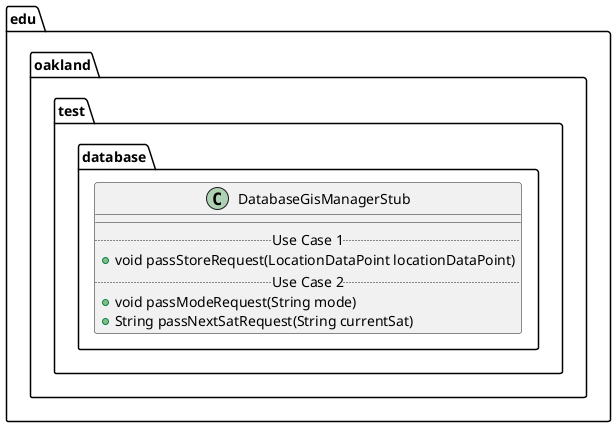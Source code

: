 @startuml DatabaseGisManagerStub

package edu.oakland.test.database {
    class DatabaseGisManagerStub {
        __
        .. Use Case 1 ..
        + void passStoreRequest(LocationDataPoint locationDataPoint)
        .. Use Case 2 ..
        + void passModeRequest(String mode)
        + String passNextSatRequest(String currentSat)
    }
}

@enduml